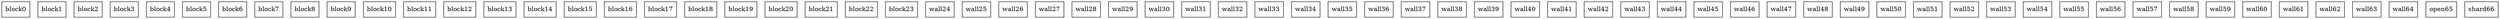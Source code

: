 graph room {
 node [shape="box"]; block0 [pos="3,3!"]; block1 [pos="4,3!"]; block2 [pos="5,3!"]; block3 [pos="6,3!"]; block4 [pos="7,3!"]; block5 [pos="8,3!"]; block6 [pos="9,3!"]; block7 [pos="10,3!"]; block8 [pos="11,3!"]; block9 [pos="12,3!"]; block10 [pos="3,4!"]; block11 [pos="12,4!"]; block12 [pos="3,5!"]; block13 [pos="12,5!"]; block14 [pos="3,6!"]; block15 [pos="12,6!"]; block16 [pos="3,7!"]; block17 [pos="4,7!"]; block18 [pos="5,7!"]; block19 [pos="6,7!"]; block20 [pos="9,7!"]; block21 [pos="10,7!"]; block22 [pos="11,7!"]; block23 [pos="12,7!"]; wall24 [pos="1,1!"]; wall25 [pos="2,1!"]; wall26 [pos="3,1!"]; wall27 [pos="4,1!"]; wall28 [pos="5,1!"]; wall29 [pos="6,1!"]; wall30 [pos="7,1!"]; wall31 [pos="8,1!"]; wall32 [pos="9,1!"]; wall33 [pos="10,1!"]; wall34 [pos="11,1!"]; wall35 [pos="12,1!"]; wall36 [pos="13,1!"]; wall37 [pos="14,1!"]; wall38 [pos="1,2!"]; wall39 [pos="14,2!"]; wall40 [pos="1,3!"]; wall41 [pos="14,3!"]; wall42 [pos="1,4!"]; wall43 [pos="14,4!"]; wall44 [pos="1,5!"]; wall45 [pos="1,6!"]; wall46 [pos="14,6!"]; wall47 [pos="1,7!"]; wall48 [pos="14,7!"]; wall49 [pos="1,8!"]; wall50 [pos="14,8!"]; wall51 [pos="1,9!"]; wall52 [pos="2,9!"]; wall53 [pos="3,9!"]; wall54 [pos="4,9!"]; wall55 [pos="5,9!"]; wall56 [pos="6,9!"]; wall57 [pos="7,9!"]; wall58 [pos="8,9!"]; wall59 [pos="9,9!"]; wall60 [pos="10,9!"]; wall61 [pos="11,9!"]; wall62 [pos="12,9!"]; wall63 [pos="13,9!"]; wall64 [pos="14,9!"]; open65 [pos="14,5!"]; shard66 [pos="7,5!"]; }